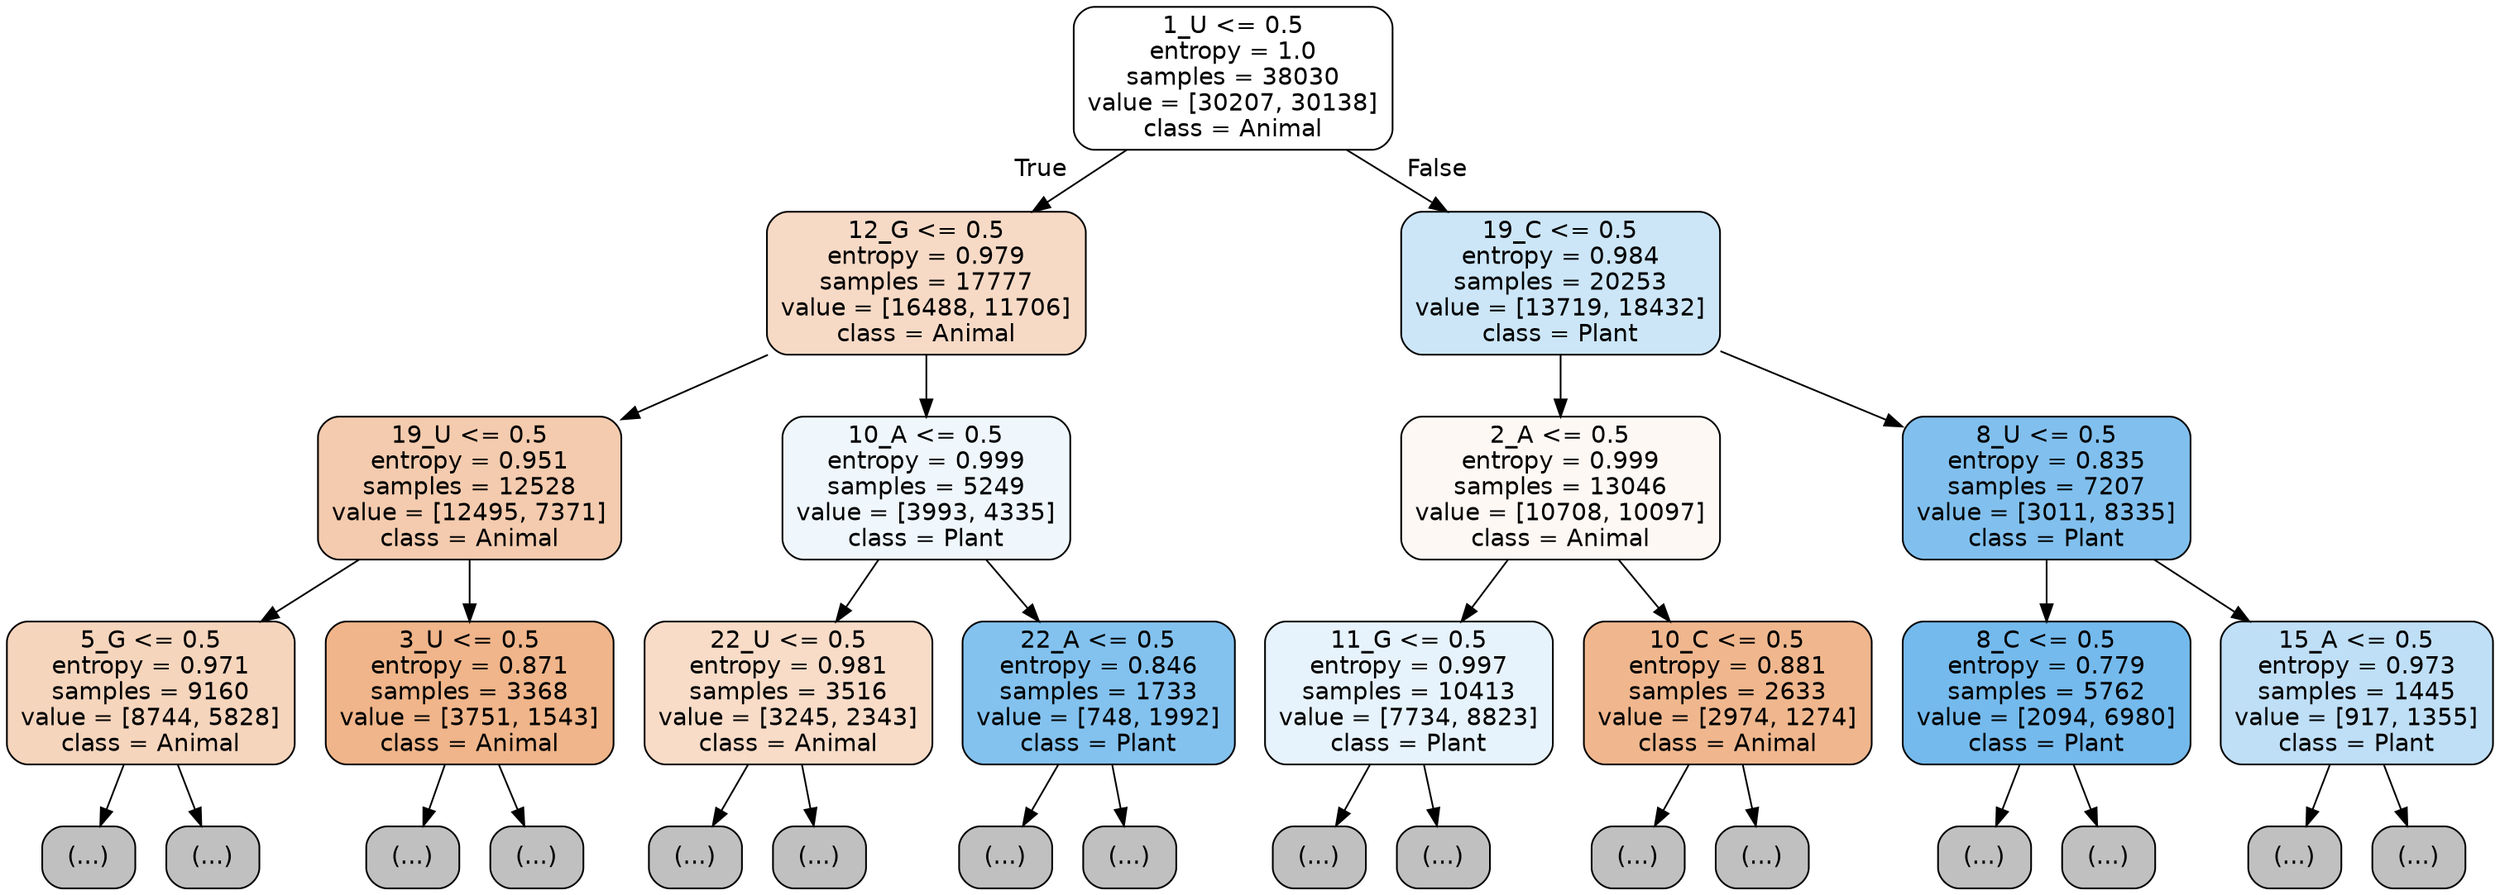 digraph Tree {
node [shape=box, style="filled, rounded", color="black", fontname="helvetica"] ;
edge [fontname="helvetica"] ;
0 [label="1_U <= 0.5\nentropy = 1.0\nsamples = 38030\nvalue = [30207, 30138]\nclass = Animal", fillcolor="#ffffff"] ;
1 [label="12_G <= 0.5\nentropy = 0.979\nsamples = 17777\nvalue = [16488, 11706]\nclass = Animal", fillcolor="#f7dac6"] ;
0 -> 1 [labeldistance=2.5, labelangle=45, headlabel="True"] ;
2 [label="19_U <= 0.5\nentropy = 0.951\nsamples = 12528\nvalue = [12495, 7371]\nclass = Animal", fillcolor="#f4cbae"] ;
1 -> 2 ;
3 [label="5_G <= 0.5\nentropy = 0.971\nsamples = 9160\nvalue = [8744, 5828]\nclass = Animal", fillcolor="#f6d5bd"] ;
2 -> 3 ;
4 [label="(...)", fillcolor="#C0C0C0"] ;
3 -> 4 ;
3549 [label="(...)", fillcolor="#C0C0C0"] ;
3 -> 3549 ;
5074 [label="3_U <= 0.5\nentropy = 0.871\nsamples = 3368\nvalue = [3751, 1543]\nclass = Animal", fillcolor="#f0b58a"] ;
2 -> 5074 ;
5075 [label="(...)", fillcolor="#C0C0C0"] ;
5074 -> 5075 ;
6364 [label="(...)", fillcolor="#C0C0C0"] ;
5074 -> 6364 ;
6827 [label="10_A <= 0.5\nentropy = 0.999\nsamples = 5249\nvalue = [3993, 4335]\nclass = Plant", fillcolor="#eff7fd"] ;
1 -> 6827 ;
6828 [label="22_U <= 0.5\nentropy = 0.981\nsamples = 3516\nvalue = [3245, 2343]\nclass = Animal", fillcolor="#f8dcc8"] ;
6827 -> 6828 ;
6829 [label="(...)", fillcolor="#C0C0C0"] ;
6828 -> 6829 ;
8548 [label="(...)", fillcolor="#C0C0C0"] ;
6828 -> 8548 ;
8757 [label="22_A <= 0.5\nentropy = 0.846\nsamples = 1733\nvalue = [748, 1992]\nclass = Plant", fillcolor="#83c2ef"] ;
6827 -> 8757 ;
8758 [label="(...)", fillcolor="#C0C0C0"] ;
8757 -> 8758 ;
9309 [label="(...)", fillcolor="#C0C0C0"] ;
8757 -> 9309 ;
9362 [label="19_C <= 0.5\nentropy = 0.984\nsamples = 20253\nvalue = [13719, 18432]\nclass = Plant", fillcolor="#cce6f8"] ;
0 -> 9362 [labeldistance=2.5, labelangle=-45, headlabel="False"] ;
9363 [label="2_A <= 0.5\nentropy = 0.999\nsamples = 13046\nvalue = [10708, 10097]\nclass = Animal", fillcolor="#fef8f4"] ;
9362 -> 9363 ;
9364 [label="11_G <= 0.5\nentropy = 0.997\nsamples = 10413\nvalue = [7734, 8823]\nclass = Plant", fillcolor="#e7f3fc"] ;
9363 -> 9364 ;
9365 [label="(...)", fillcolor="#C0C0C0"] ;
9364 -> 9365 ;
12572 [label="(...)", fillcolor="#C0C0C0"] ;
9364 -> 12572 ;
13785 [label="10_C <= 0.5\nentropy = 0.881\nsamples = 2633\nvalue = [2974, 1274]\nclass = Animal", fillcolor="#f0b78e"] ;
9363 -> 13785 ;
13786 [label="(...)", fillcolor="#C0C0C0"] ;
13785 -> 13786 ;
14641 [label="(...)", fillcolor="#C0C0C0"] ;
13785 -> 14641 ;
14850 [label="8_U <= 0.5\nentropy = 0.835\nsamples = 7207\nvalue = [3011, 8335]\nclass = Plant", fillcolor="#81c0ee"] ;
9362 -> 14850 ;
14851 [label="8_C <= 0.5\nentropy = 0.779\nsamples = 5762\nvalue = [2094, 6980]\nclass = Plant", fillcolor="#74baed"] ;
14850 -> 14851 ;
14852 [label="(...)", fillcolor="#C0C0C0"] ;
14851 -> 14852 ;
15709 [label="(...)", fillcolor="#C0C0C0"] ;
14851 -> 15709 ;
16128 [label="15_A <= 0.5\nentropy = 0.973\nsamples = 1445\nvalue = [917, 1355]\nclass = Plant", fillcolor="#bfdff7"] ;
14850 -> 16128 ;
16129 [label="(...)", fillcolor="#C0C0C0"] ;
16128 -> 16129 ;
16570 [label="(...)", fillcolor="#C0C0C0"] ;
16128 -> 16570 ;
}